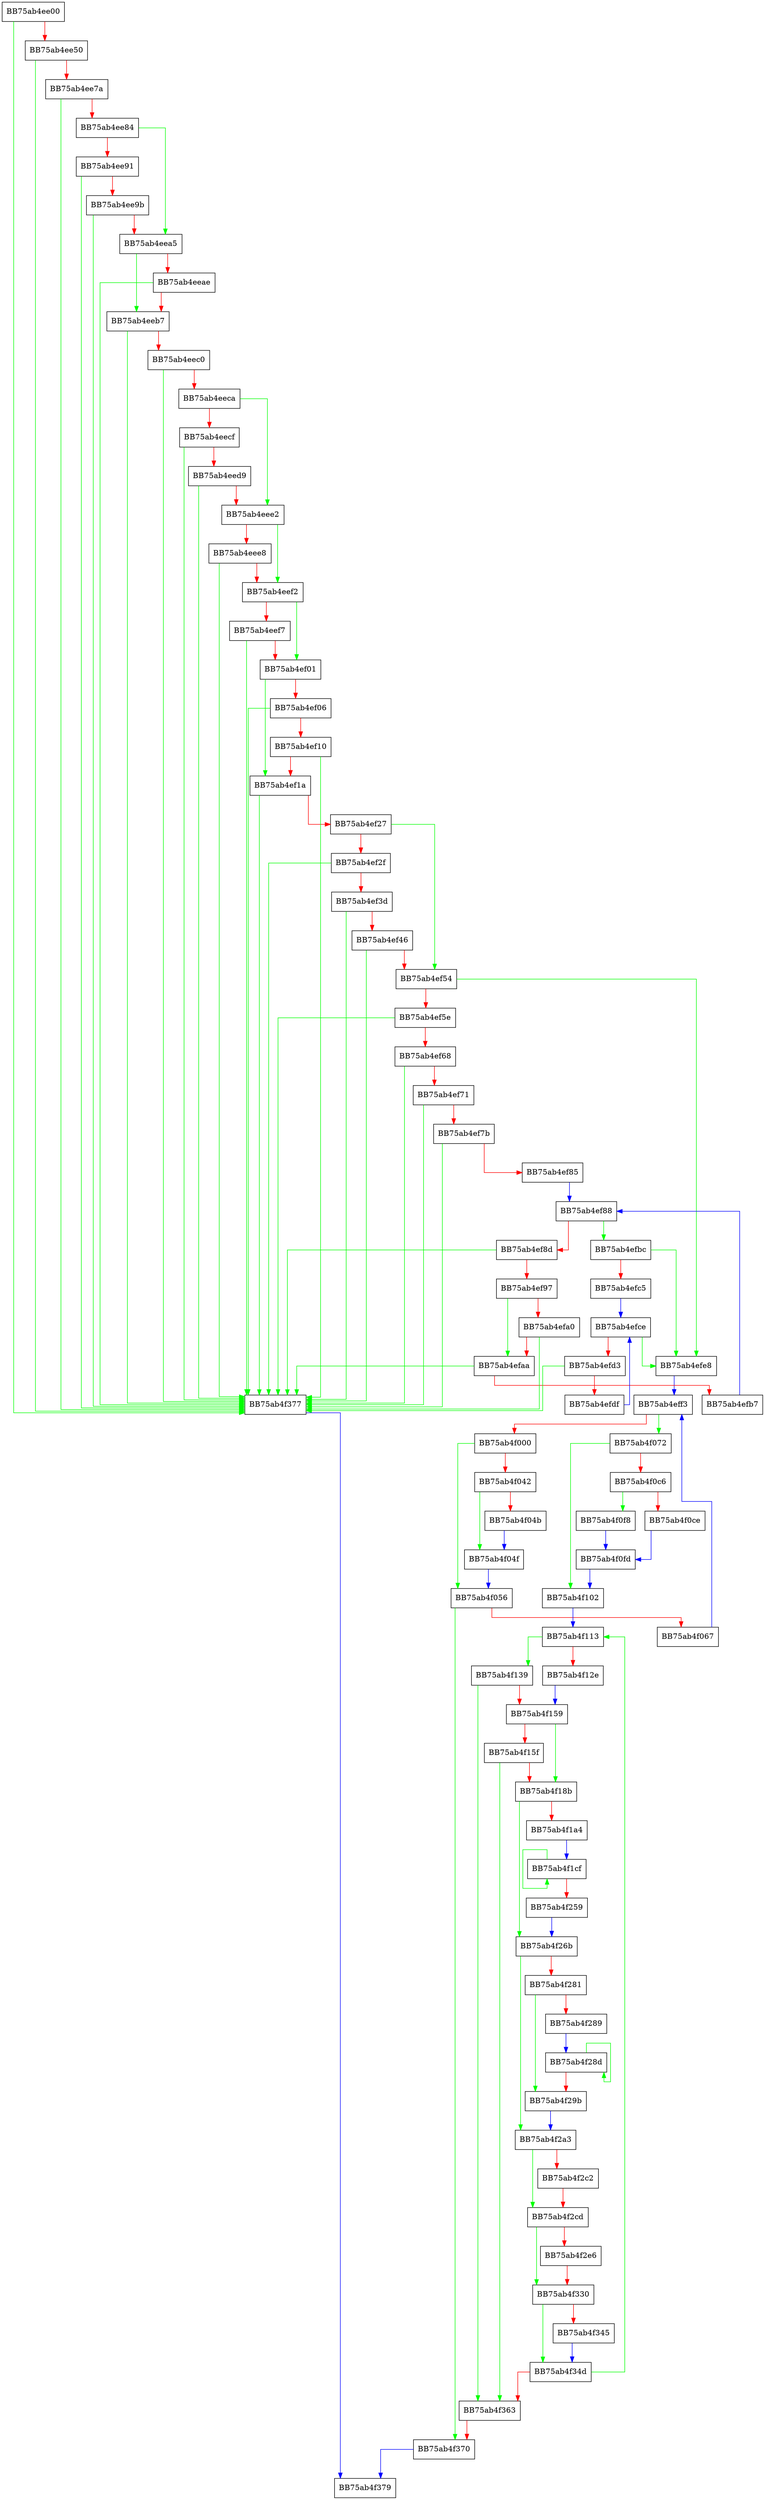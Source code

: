 digraph flattenSubquery {
  node [shape="box"];
  graph [splines=ortho];
  BB75ab4ee00 -> BB75ab4f377 [color="green"];
  BB75ab4ee00 -> BB75ab4ee50 [color="red"];
  BB75ab4ee50 -> BB75ab4f377 [color="green"];
  BB75ab4ee50 -> BB75ab4ee7a [color="red"];
  BB75ab4ee7a -> BB75ab4f377 [color="green"];
  BB75ab4ee7a -> BB75ab4ee84 [color="red"];
  BB75ab4ee84 -> BB75ab4eea5 [color="green"];
  BB75ab4ee84 -> BB75ab4ee91 [color="red"];
  BB75ab4ee91 -> BB75ab4f377 [color="green"];
  BB75ab4ee91 -> BB75ab4ee9b [color="red"];
  BB75ab4ee9b -> BB75ab4f377 [color="green"];
  BB75ab4ee9b -> BB75ab4eea5 [color="red"];
  BB75ab4eea5 -> BB75ab4eeb7 [color="green"];
  BB75ab4eea5 -> BB75ab4eeae [color="red"];
  BB75ab4eeae -> BB75ab4f377 [color="green"];
  BB75ab4eeae -> BB75ab4eeb7 [color="red"];
  BB75ab4eeb7 -> BB75ab4f377 [color="green"];
  BB75ab4eeb7 -> BB75ab4eec0 [color="red"];
  BB75ab4eec0 -> BB75ab4f377 [color="green"];
  BB75ab4eec0 -> BB75ab4eeca [color="red"];
  BB75ab4eeca -> BB75ab4eee2 [color="green"];
  BB75ab4eeca -> BB75ab4eecf [color="red"];
  BB75ab4eecf -> BB75ab4f377 [color="green"];
  BB75ab4eecf -> BB75ab4eed9 [color="red"];
  BB75ab4eed9 -> BB75ab4f377 [color="green"];
  BB75ab4eed9 -> BB75ab4eee2 [color="red"];
  BB75ab4eee2 -> BB75ab4eef2 [color="green"];
  BB75ab4eee2 -> BB75ab4eee8 [color="red"];
  BB75ab4eee8 -> BB75ab4f377 [color="green"];
  BB75ab4eee8 -> BB75ab4eef2 [color="red"];
  BB75ab4eef2 -> BB75ab4ef01 [color="green"];
  BB75ab4eef2 -> BB75ab4eef7 [color="red"];
  BB75ab4eef7 -> BB75ab4f377 [color="green"];
  BB75ab4eef7 -> BB75ab4ef01 [color="red"];
  BB75ab4ef01 -> BB75ab4ef1a [color="green"];
  BB75ab4ef01 -> BB75ab4ef06 [color="red"];
  BB75ab4ef06 -> BB75ab4f377 [color="green"];
  BB75ab4ef06 -> BB75ab4ef10 [color="red"];
  BB75ab4ef10 -> BB75ab4f377 [color="green"];
  BB75ab4ef10 -> BB75ab4ef1a [color="red"];
  BB75ab4ef1a -> BB75ab4f377 [color="green"];
  BB75ab4ef1a -> BB75ab4ef27 [color="red"];
  BB75ab4ef27 -> BB75ab4ef54 [color="green"];
  BB75ab4ef27 -> BB75ab4ef2f [color="red"];
  BB75ab4ef2f -> BB75ab4f377 [color="green"];
  BB75ab4ef2f -> BB75ab4ef3d [color="red"];
  BB75ab4ef3d -> BB75ab4f377 [color="green"];
  BB75ab4ef3d -> BB75ab4ef46 [color="red"];
  BB75ab4ef46 -> BB75ab4f377 [color="green"];
  BB75ab4ef46 -> BB75ab4ef54 [color="red"];
  BB75ab4ef54 -> BB75ab4efe8 [color="green"];
  BB75ab4ef54 -> BB75ab4ef5e [color="red"];
  BB75ab4ef5e -> BB75ab4f377 [color="green"];
  BB75ab4ef5e -> BB75ab4ef68 [color="red"];
  BB75ab4ef68 -> BB75ab4f377 [color="green"];
  BB75ab4ef68 -> BB75ab4ef71 [color="red"];
  BB75ab4ef71 -> BB75ab4f377 [color="green"];
  BB75ab4ef71 -> BB75ab4ef7b [color="red"];
  BB75ab4ef7b -> BB75ab4f377 [color="green"];
  BB75ab4ef7b -> BB75ab4ef85 [color="red"];
  BB75ab4ef85 -> BB75ab4ef88 [color="blue"];
  BB75ab4ef88 -> BB75ab4efbc [color="green"];
  BB75ab4ef88 -> BB75ab4ef8d [color="red"];
  BB75ab4ef8d -> BB75ab4f377 [color="green"];
  BB75ab4ef8d -> BB75ab4ef97 [color="red"];
  BB75ab4ef97 -> BB75ab4efaa [color="green"];
  BB75ab4ef97 -> BB75ab4efa0 [color="red"];
  BB75ab4efa0 -> BB75ab4f377 [color="green"];
  BB75ab4efa0 -> BB75ab4efaa [color="red"];
  BB75ab4efaa -> BB75ab4f377 [color="green"];
  BB75ab4efaa -> BB75ab4efb7 [color="red"];
  BB75ab4efb7 -> BB75ab4ef88 [color="blue"];
  BB75ab4efbc -> BB75ab4efe8 [color="green"];
  BB75ab4efbc -> BB75ab4efc5 [color="red"];
  BB75ab4efc5 -> BB75ab4efce [color="blue"];
  BB75ab4efce -> BB75ab4efe8 [color="green"];
  BB75ab4efce -> BB75ab4efd3 [color="red"];
  BB75ab4efd3 -> BB75ab4f377 [color="green"];
  BB75ab4efd3 -> BB75ab4efdf [color="red"];
  BB75ab4efdf -> BB75ab4efce [color="blue"];
  BB75ab4efe8 -> BB75ab4eff3 [color="blue"];
  BB75ab4eff3 -> BB75ab4f072 [color="green"];
  BB75ab4eff3 -> BB75ab4f000 [color="red"];
  BB75ab4f000 -> BB75ab4f056 [color="green"];
  BB75ab4f000 -> BB75ab4f042 [color="red"];
  BB75ab4f042 -> BB75ab4f04f [color="green"];
  BB75ab4f042 -> BB75ab4f04b [color="red"];
  BB75ab4f04b -> BB75ab4f04f [color="blue"];
  BB75ab4f04f -> BB75ab4f056 [color="blue"];
  BB75ab4f056 -> BB75ab4f370 [color="green"];
  BB75ab4f056 -> BB75ab4f067 [color="red"];
  BB75ab4f067 -> BB75ab4eff3 [color="blue"];
  BB75ab4f072 -> BB75ab4f102 [color="green"];
  BB75ab4f072 -> BB75ab4f0c6 [color="red"];
  BB75ab4f0c6 -> BB75ab4f0f8 [color="green"];
  BB75ab4f0c6 -> BB75ab4f0ce [color="red"];
  BB75ab4f0ce -> BB75ab4f0fd [color="blue"];
  BB75ab4f0f8 -> BB75ab4f0fd [color="blue"];
  BB75ab4f0fd -> BB75ab4f102 [color="blue"];
  BB75ab4f102 -> BB75ab4f113 [color="blue"];
  BB75ab4f113 -> BB75ab4f139 [color="green"];
  BB75ab4f113 -> BB75ab4f12e [color="red"];
  BB75ab4f12e -> BB75ab4f159 [color="blue"];
  BB75ab4f139 -> BB75ab4f363 [color="green"];
  BB75ab4f139 -> BB75ab4f159 [color="red"];
  BB75ab4f159 -> BB75ab4f18b [color="green"];
  BB75ab4f159 -> BB75ab4f15f [color="red"];
  BB75ab4f15f -> BB75ab4f363 [color="green"];
  BB75ab4f15f -> BB75ab4f18b [color="red"];
  BB75ab4f18b -> BB75ab4f26b [color="green"];
  BB75ab4f18b -> BB75ab4f1a4 [color="red"];
  BB75ab4f1a4 -> BB75ab4f1cf [color="blue"];
  BB75ab4f1cf -> BB75ab4f1cf [color="green"];
  BB75ab4f1cf -> BB75ab4f259 [color="red"];
  BB75ab4f259 -> BB75ab4f26b [color="blue"];
  BB75ab4f26b -> BB75ab4f2a3 [color="green"];
  BB75ab4f26b -> BB75ab4f281 [color="red"];
  BB75ab4f281 -> BB75ab4f29b [color="green"];
  BB75ab4f281 -> BB75ab4f289 [color="red"];
  BB75ab4f289 -> BB75ab4f28d [color="blue"];
  BB75ab4f28d -> BB75ab4f28d [color="green"];
  BB75ab4f28d -> BB75ab4f29b [color="red"];
  BB75ab4f29b -> BB75ab4f2a3 [color="blue"];
  BB75ab4f2a3 -> BB75ab4f2cd [color="green"];
  BB75ab4f2a3 -> BB75ab4f2c2 [color="red"];
  BB75ab4f2c2 -> BB75ab4f2cd [color="red"];
  BB75ab4f2cd -> BB75ab4f330 [color="green"];
  BB75ab4f2cd -> BB75ab4f2e6 [color="red"];
  BB75ab4f2e6 -> BB75ab4f330 [color="red"];
  BB75ab4f330 -> BB75ab4f34d [color="green"];
  BB75ab4f330 -> BB75ab4f345 [color="red"];
  BB75ab4f345 -> BB75ab4f34d [color="blue"];
  BB75ab4f34d -> BB75ab4f113 [color="green"];
  BB75ab4f34d -> BB75ab4f363 [color="red"];
  BB75ab4f363 -> BB75ab4f370 [color="red"];
  BB75ab4f370 -> BB75ab4f379 [color="blue"];
  BB75ab4f377 -> BB75ab4f379 [color="blue"];
}